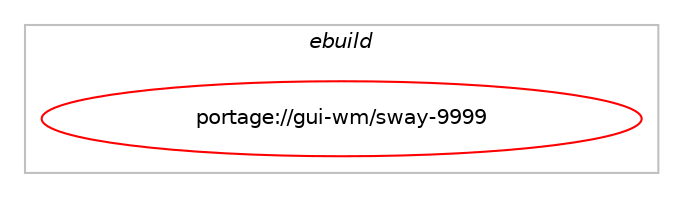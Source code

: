 digraph prolog {

# *************
# Graph options
# *************

newrank=true;
concentrate=true;
compound=true;
graph [rankdir=LR,fontname=Helvetica,fontsize=10,ranksep=1.5];#, ranksep=2.5, nodesep=0.2];
edge  [arrowhead=vee];
node  [fontname=Helvetica,fontsize=10];

# **********
# The ebuild
# **********

subgraph cluster_leftcol {
color=gray;
label=<<i>ebuild</i>>;
id [label="portage://gui-wm/sway-9999", color=red, width=4, href="../gui-wm/sway-9999.svg"];
}

# ****************
# The dependencies
# ****************

subgraph cluster_midcol {
color=gray;
label=<<i>dependencies</i>>;
subgraph cluster_compile {
fillcolor="#eeeeee";
style=filled;
label=<<i>compile</i>>;
# *** BEGIN UNKNOWN DEPENDENCY TYPE (TODO) ***
# id -> equal(use_conditional_group(positive,X,portage://gui-wm/sway-9999,[package_dependency(portage://gui-wm/sway-9999,install,no,x11-libs,libxcb,none,[,,],[slot(0),equal],[]),package_dependency(portage://gui-wm/sway-9999,install,no,x11-libs,xcb-util-wm,none,[,,],[],[])]))
# *** END UNKNOWN DEPENDENCY TYPE (TODO) ***

# *** BEGIN UNKNOWN DEPENDENCY TYPE (TODO) ***
# id -> equal(use_conditional_group(positive,swaybar,portage://gui-wm/sway-9999,[package_dependency(portage://gui-wm/sway-9999,install,no,x11-libs,gdk-pixbuf,none,[,,],[slot(2)],[])]))
# *** END UNKNOWN DEPENDENCY TYPE (TODO) ***

# *** BEGIN UNKNOWN DEPENDENCY TYPE (TODO) ***
# id -> equal(use_conditional_group(positive,tray,portage://gui-wm/sway-9999,[any_of_group([package_dependency(portage://gui-wm/sway-9999,install,no,sys-apps,systemd,none,[,,],[],[]),package_dependency(portage://gui-wm/sway-9999,install,no,sys-auth,elogind,none,[,,],[],[]),package_dependency(portage://gui-wm/sway-9999,install,no,sys-libs,basu,none,[,,],[],[])])]))
# *** END UNKNOWN DEPENDENCY TYPE (TODO) ***

# *** BEGIN UNKNOWN DEPENDENCY TYPE (TODO) ***
# id -> equal(use_conditional_group(positive,wallpapers,portage://gui-wm/sway-9999,[package_dependency(portage://gui-wm/sway-9999,install,no,gui-apps,swaybg,none,[,,],[],[use(enable(gdk-pixbuf),positive)])]))
# *** END UNKNOWN DEPENDENCY TYPE (TODO) ***

# *** BEGIN UNKNOWN DEPENDENCY TYPE (TODO) ***
# id -> equal(package_dependency(portage://gui-wm/sway-9999,install,no,dev-libs,json-c,greaterequal,[0.13,,,0.13],[slot(0),equal],[]))
# *** END UNKNOWN DEPENDENCY TYPE (TODO) ***

# *** BEGIN UNKNOWN DEPENDENCY TYPE (TODO) ***
# id -> equal(package_dependency(portage://gui-wm/sway-9999,install,no,dev-libs,libinput,greaterequal,[1.21.0,,,1.21.0],[slot(0),equal],[]))
# *** END UNKNOWN DEPENDENCY TYPE (TODO) ***

# *** BEGIN UNKNOWN DEPENDENCY TYPE (TODO) ***
# id -> equal(package_dependency(portage://gui-wm/sway-9999,install,no,dev-libs,libpcre2,none,[,,],[],[]))
# *** END UNKNOWN DEPENDENCY TYPE (TODO) ***

# *** BEGIN UNKNOWN DEPENDENCY TYPE (TODO) ***
# id -> equal(package_dependency(portage://gui-wm/sway-9999,install,no,dev-libs,wayland,greaterequal,[1.20.0,,,1.20.0],[],[]))
# *** END UNKNOWN DEPENDENCY TYPE (TODO) ***

# *** BEGIN UNKNOWN DEPENDENCY TYPE (TODO) ***
# id -> equal(package_dependency(portage://gui-wm/sway-9999,install,no,gui-libs,wlroots,tilde,[9999,,,9999],any_same_slot,[use(optenable(X),none)]))
# *** END UNKNOWN DEPENDENCY TYPE (TODO) ***

# *** BEGIN UNKNOWN DEPENDENCY TYPE (TODO) ***
# id -> equal(package_dependency(portage://gui-wm/sway-9999,install,no,media-libs,libglvnd,none,[,,],[],[]))
# *** END UNKNOWN DEPENDENCY TYPE (TODO) ***

# *** BEGIN UNKNOWN DEPENDENCY TYPE (TODO) ***
# id -> equal(package_dependency(portage://gui-wm/sway-9999,install,no,sys-auth,seatd,none,[,,],any_same_slot,[]))
# *** END UNKNOWN DEPENDENCY TYPE (TODO) ***

# *** BEGIN UNKNOWN DEPENDENCY TYPE (TODO) ***
# id -> equal(package_dependency(portage://gui-wm/sway-9999,install,no,virtual,libudev,none,[,,],[],[]))
# *** END UNKNOWN DEPENDENCY TYPE (TODO) ***

# *** BEGIN UNKNOWN DEPENDENCY TYPE (TODO) ***
# id -> equal(package_dependency(portage://gui-wm/sway-9999,install,no,x11-libs,cairo,none,[,,],[],[]))
# *** END UNKNOWN DEPENDENCY TYPE (TODO) ***

# *** BEGIN UNKNOWN DEPENDENCY TYPE (TODO) ***
# id -> equal(package_dependency(portage://gui-wm/sway-9999,install,no,x11-libs,libxkbcommon,greaterequal,[1.5.0,,,1.5.0],[slot(0),equal],[]))
# *** END UNKNOWN DEPENDENCY TYPE (TODO) ***

# *** BEGIN UNKNOWN DEPENDENCY TYPE (TODO) ***
# id -> equal(package_dependency(portage://gui-wm/sway-9999,install,no,x11-libs,pango,none,[,,],[],[]))
# *** END UNKNOWN DEPENDENCY TYPE (TODO) ***

# *** BEGIN UNKNOWN DEPENDENCY TYPE (TODO) ***
# id -> equal(package_dependency(portage://gui-wm/sway-9999,install,no,x11-libs,pixman,none,[,,],[],[]))
# *** END UNKNOWN DEPENDENCY TYPE (TODO) ***

}
subgraph cluster_compileandrun {
fillcolor="#eeeeee";
style=filled;
label=<<i>compile and run</i>>;
}
subgraph cluster_run {
fillcolor="#eeeeee";
style=filled;
label=<<i>run</i>>;
# *** BEGIN UNKNOWN DEPENDENCY TYPE (TODO) ***
# id -> equal(use_conditional_group(positive,X,portage://gui-wm/sway-9999,[package_dependency(portage://gui-wm/sway-9999,run,no,x11-libs,libxcb,none,[,,],[slot(0),equal],[]),package_dependency(portage://gui-wm/sway-9999,run,no,x11-libs,xcb-util-wm,none,[,,],[],[])]))
# *** END UNKNOWN DEPENDENCY TYPE (TODO) ***

# *** BEGIN UNKNOWN DEPENDENCY TYPE (TODO) ***
# id -> equal(use_conditional_group(positive,swaybar,portage://gui-wm/sway-9999,[package_dependency(portage://gui-wm/sway-9999,run,no,x11-libs,gdk-pixbuf,none,[,,],[slot(2)],[])]))
# *** END UNKNOWN DEPENDENCY TYPE (TODO) ***

# *** BEGIN UNKNOWN DEPENDENCY TYPE (TODO) ***
# id -> equal(use_conditional_group(positive,tray,portage://gui-wm/sway-9999,[any_of_group([package_dependency(portage://gui-wm/sway-9999,run,no,sys-apps,systemd,none,[,,],[],[]),package_dependency(portage://gui-wm/sway-9999,run,no,sys-auth,elogind,none,[,,],[],[]),package_dependency(portage://gui-wm/sway-9999,run,no,sys-libs,basu,none,[,,],[],[])])]))
# *** END UNKNOWN DEPENDENCY TYPE (TODO) ***

# *** BEGIN UNKNOWN DEPENDENCY TYPE (TODO) ***
# id -> equal(use_conditional_group(positive,wallpapers,portage://gui-wm/sway-9999,[package_dependency(portage://gui-wm/sway-9999,run,no,gui-apps,swaybg,none,[,,],[],[use(enable(gdk-pixbuf),positive)])]))
# *** END UNKNOWN DEPENDENCY TYPE (TODO) ***

# *** BEGIN UNKNOWN DEPENDENCY TYPE (TODO) ***
# id -> equal(package_dependency(portage://gui-wm/sway-9999,run,no,dev-libs,json-c,greaterequal,[0.13,,,0.13],[slot(0),equal],[]))
# *** END UNKNOWN DEPENDENCY TYPE (TODO) ***

# *** BEGIN UNKNOWN DEPENDENCY TYPE (TODO) ***
# id -> equal(package_dependency(portage://gui-wm/sway-9999,run,no,dev-libs,libinput,greaterequal,[1.21.0,,,1.21.0],[slot(0),equal],[]))
# *** END UNKNOWN DEPENDENCY TYPE (TODO) ***

# *** BEGIN UNKNOWN DEPENDENCY TYPE (TODO) ***
# id -> equal(package_dependency(portage://gui-wm/sway-9999,run,no,dev-libs,libpcre2,none,[,,],[],[]))
# *** END UNKNOWN DEPENDENCY TYPE (TODO) ***

# *** BEGIN UNKNOWN DEPENDENCY TYPE (TODO) ***
# id -> equal(package_dependency(portage://gui-wm/sway-9999,run,no,dev-libs,wayland,greaterequal,[1.20.0,,,1.20.0],[],[]))
# *** END UNKNOWN DEPENDENCY TYPE (TODO) ***

# *** BEGIN UNKNOWN DEPENDENCY TYPE (TODO) ***
# id -> equal(package_dependency(portage://gui-wm/sway-9999,run,no,gui-libs,wlroots,tilde,[9999,,,9999],any_same_slot,[use(optenable(X),none)]))
# *** END UNKNOWN DEPENDENCY TYPE (TODO) ***

# *** BEGIN UNKNOWN DEPENDENCY TYPE (TODO) ***
# id -> equal(package_dependency(portage://gui-wm/sway-9999,run,no,media-libs,libglvnd,none,[,,],[],[]))
# *** END UNKNOWN DEPENDENCY TYPE (TODO) ***

# *** BEGIN UNKNOWN DEPENDENCY TYPE (TODO) ***
# id -> equal(package_dependency(portage://gui-wm/sway-9999,run,no,sys-auth,seatd,none,[,,],any_same_slot,[]))
# *** END UNKNOWN DEPENDENCY TYPE (TODO) ***

# *** BEGIN UNKNOWN DEPENDENCY TYPE (TODO) ***
# id -> equal(package_dependency(portage://gui-wm/sway-9999,run,no,virtual,libudev,none,[,,],[],[]))
# *** END UNKNOWN DEPENDENCY TYPE (TODO) ***

# *** BEGIN UNKNOWN DEPENDENCY TYPE (TODO) ***
# id -> equal(package_dependency(portage://gui-wm/sway-9999,run,no,x11-libs,cairo,none,[,,],[],[]))
# *** END UNKNOWN DEPENDENCY TYPE (TODO) ***

# *** BEGIN UNKNOWN DEPENDENCY TYPE (TODO) ***
# id -> equal(package_dependency(portage://gui-wm/sway-9999,run,no,x11-libs,libxkbcommon,greaterequal,[1.5.0,,,1.5.0],[slot(0),equal],[]))
# *** END UNKNOWN DEPENDENCY TYPE (TODO) ***

# *** BEGIN UNKNOWN DEPENDENCY TYPE (TODO) ***
# id -> equal(package_dependency(portage://gui-wm/sway-9999,run,no,x11-libs,pango,none,[,,],[],[]))
# *** END UNKNOWN DEPENDENCY TYPE (TODO) ***

# *** BEGIN UNKNOWN DEPENDENCY TYPE (TODO) ***
# id -> equal(package_dependency(portage://gui-wm/sway-9999,run,no,x11-libs,pixman,none,[,,],[],[]))
# *** END UNKNOWN DEPENDENCY TYPE (TODO) ***

# *** BEGIN UNKNOWN DEPENDENCY TYPE (TODO) ***
# id -> equal(package_dependency(portage://gui-wm/sway-9999,run,no,x11-misc,xkeyboard-config,none,[,,],[],[]))
# *** END UNKNOWN DEPENDENCY TYPE (TODO) ***

}
}

# **************
# The candidates
# **************

subgraph cluster_choices {
rank=same;
color=gray;
label=<<i>candidates</i>>;

}

}
